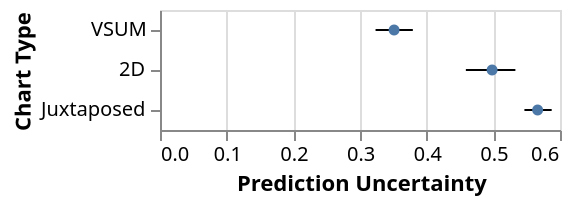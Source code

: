 {
  "$schema": "https://vega.github.io/schema/vega-lite/v2.json",
  "data": {
    "values": [
      {
        "type": "2D",
        "mean": 0.4981437631776633,
        "ci1": 0.4587951384628502,
        "ci2": 0.533091520543984
      },
      {
        "type": "VSUM",
        "mean": 0.3511386949229416,
        "ci1": 0.32334009440417133,
        "ci2": 0.37924394704879116
      },
      {
        "type": "Juxtaposed",
        "mean": 0.5664327125485888,
        "ci1": 0.5466246045508965,
        "ci2": 0.587508912607127
      }
    ]
  },
  "layer": [
    {
      "mark": "rule",
      "encoding": {
        "y": {
          "field": "type",
          "type": "ordinal",
          "title": "Chart Type",
          "scale": {"domain": ["VSUM","2D","Juxtaposed"]}
        },
        "x": {
          "field": "ci1",
          "type": "quantitative",
          "title": "Prediction Uncertainty",
          "axis": {
            "format": ".1f"
          },
          "scale": {
            "zero": true
          }
        },
        "x2": {"field": "ci2","type": "quantitative"}
      }
    },
    {
      "mark": "circle",
      "encoding": {
        "y": {
          "field": "type",
          "type": "ordinal",
          "scale": {"domain": ["Juxtaposed","2D","VSUM"]}
        },
        "x": {"field": "mean","type": "quantitative"},
        "opacity": {"value": 1}
      }
    }
  ]
}
